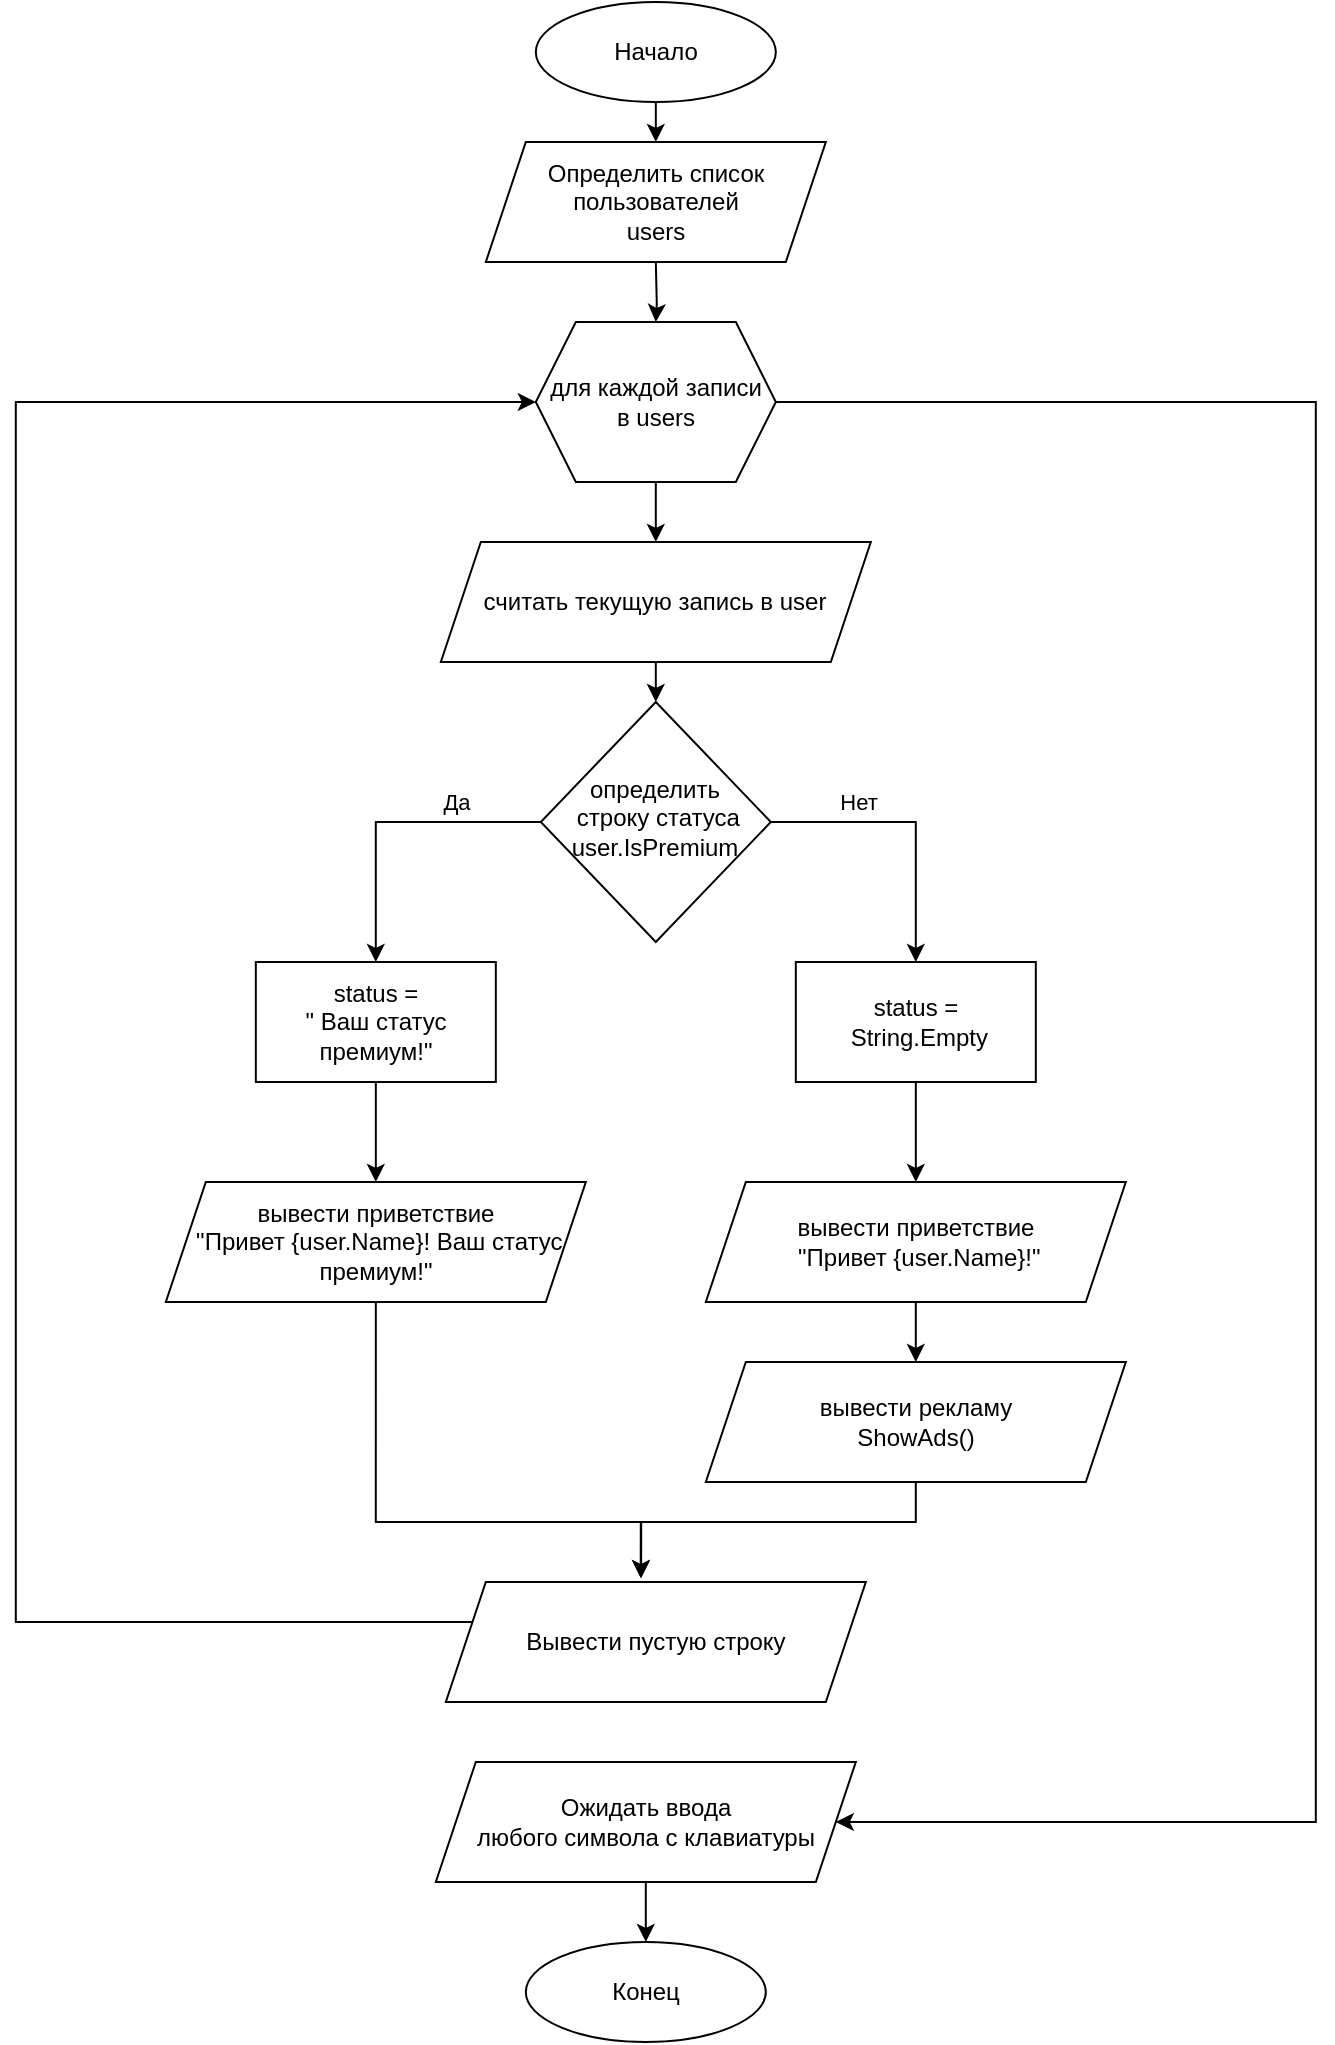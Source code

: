 <mxfile version="20.2.8" type="device"><diagram id="C5RBs43oDa-KdzZeNtuy" name="Page-1"><mxGraphModel dx="3987" dy="2049" grid="1" gridSize="10" guides="1" tooltips="1" connect="1" arrows="1" fold="1" page="1" pageScale="1" pageWidth="827" pageHeight="1169" math="0" shadow="0"><root><mxCell id="WIyWlLk6GJQsqaUBKTNV-0"/><mxCell id="WIyWlLk6GJQsqaUBKTNV-1" parent="WIyWlLk6GJQsqaUBKTNV-0"/><mxCell id="M8Wh7y1dhivnZ_RDHfGC-11" value="" style="edgeStyle=orthogonalEdgeStyle;rounded=0;orthogonalLoop=1;jettySize=auto;html=1;" edge="1" parent="WIyWlLk6GJQsqaUBKTNV-1" source="WIyWlLk6GJQsqaUBKTNV-6" target="M8Wh7y1dhivnZ_RDHfGC-10"><mxGeometry relative="1" as="geometry"/></mxCell><mxCell id="M8Wh7y1dhivnZ_RDHfGC-14" value="Нет" style="edgeLabel;html=1;align=center;verticalAlign=middle;resizable=0;points=[];" vertex="1" connectable="0" parent="M8Wh7y1dhivnZ_RDHfGC-11"><mxGeometry x="-0.839" y="-1" relative="1" as="geometry"><mxPoint x="32" y="-11" as="offset"/></mxGeometry></mxCell><mxCell id="M8Wh7y1dhivnZ_RDHfGC-12" value="" style="edgeStyle=orthogonalEdgeStyle;rounded=0;orthogonalLoop=1;jettySize=auto;html=1;" edge="1" parent="WIyWlLk6GJQsqaUBKTNV-1" source="WIyWlLk6GJQsqaUBKTNV-6" target="M8Wh7y1dhivnZ_RDHfGC-9"><mxGeometry relative="1" as="geometry"/></mxCell><mxCell id="M8Wh7y1dhivnZ_RDHfGC-13" value="Да" style="edgeLabel;html=1;align=center;verticalAlign=middle;resizable=0;points=[];" vertex="1" connectable="0" parent="M8Wh7y1dhivnZ_RDHfGC-12"><mxGeometry x="-0.311" y="-2" relative="1" as="geometry"><mxPoint x="10" y="-8" as="offset"/></mxGeometry></mxCell><mxCell id="WIyWlLk6GJQsqaUBKTNV-6" value="определить&lt;br&gt;&amp;nbsp;строку статуса&lt;br&gt;user.IsPremium" style="rhombus;whiteSpace=wrap;html=1;shadow=0;fontFamily=Helvetica;fontSize=12;align=center;strokeWidth=1;spacing=6;spacingTop=-4;" parent="WIyWlLk6GJQsqaUBKTNV-1" vertex="1"><mxGeometry x="-457.59" y="400" width="115" height="120" as="geometry"/></mxCell><mxCell id="qq2fyfoKfq5HWk63YHYT-4" value="" style="edgeStyle=orthogonalEdgeStyle;rounded=0;orthogonalLoop=1;jettySize=auto;html=1;" parent="WIyWlLk6GJQsqaUBKTNV-1" source="qq2fyfoKfq5HWk63YHYT-0" edge="1"><mxGeometry relative="1" as="geometry"><mxPoint x="-400.09" y="120" as="targetPoint"/></mxGeometry></mxCell><mxCell id="qq2fyfoKfq5HWk63YHYT-0" value="Начало" style="ellipse;whiteSpace=wrap;html=1;" parent="WIyWlLk6GJQsqaUBKTNV-1" vertex="1"><mxGeometry x="-460.09" y="50" width="120" height="50" as="geometry"/></mxCell><mxCell id="qq2fyfoKfq5HWk63YHYT-3" value="" style="edgeStyle=orthogonalEdgeStyle;rounded=0;orthogonalLoop=1;jettySize=auto;html=1;" parent="WIyWlLk6GJQsqaUBKTNV-1" target="qq2fyfoKfq5HWk63YHYT-2" edge="1"><mxGeometry relative="1" as="geometry"><mxPoint x="-400.09" y="180" as="sourcePoint"/></mxGeometry></mxCell><mxCell id="M8Wh7y1dhivnZ_RDHfGC-6" value="" style="edgeStyle=orthogonalEdgeStyle;rounded=0;orthogonalLoop=1;jettySize=auto;html=1;" edge="1" parent="WIyWlLk6GJQsqaUBKTNV-1" source="qq2fyfoKfq5HWk63YHYT-2" target="M8Wh7y1dhivnZ_RDHfGC-4"><mxGeometry relative="1" as="geometry"/></mxCell><mxCell id="M8Wh7y1dhivnZ_RDHfGC-29" value="" style="edgeStyle=orthogonalEdgeStyle;rounded=0;orthogonalLoop=1;jettySize=auto;html=1;entryX=1;entryY=0.5;entryDx=0;entryDy=0;" edge="1" parent="WIyWlLk6GJQsqaUBKTNV-1" source="qq2fyfoKfq5HWk63YHYT-2" target="M8Wh7y1dhivnZ_RDHfGC-33"><mxGeometry relative="1" as="geometry"><mxPoint x="-330.09" y="960.059" as="targetPoint"/><Array as="points"><mxPoint x="-70.09" y="250"/><mxPoint x="-70.09" y="960"/></Array></mxGeometry></mxCell><mxCell id="qq2fyfoKfq5HWk63YHYT-2" value="для каждой записи в&amp;nbsp;users" style="shape=hexagon;perimeter=hexagonPerimeter2;whiteSpace=wrap;html=1;fixedSize=1;" parent="WIyWlLk6GJQsqaUBKTNV-1" vertex="1"><mxGeometry x="-460.09" y="210" width="120" height="80" as="geometry"/></mxCell><mxCell id="M8Wh7y1dhivnZ_RDHfGC-0" value="Определить список пользователей&lt;br&gt;users" style="shape=parallelogram;perimeter=parallelogramPerimeter;whiteSpace=wrap;html=1;fixedSize=1;" vertex="1" parent="WIyWlLk6GJQsqaUBKTNV-1"><mxGeometry x="-485.09" y="120" width="170" height="60" as="geometry"/></mxCell><mxCell id="M8Wh7y1dhivnZ_RDHfGC-7" value="" style="edgeStyle=orthogonalEdgeStyle;rounded=0;orthogonalLoop=1;jettySize=auto;html=1;" edge="1" parent="WIyWlLk6GJQsqaUBKTNV-1" source="M8Wh7y1dhivnZ_RDHfGC-4"><mxGeometry relative="1" as="geometry"><mxPoint x="-400.09" y="400" as="targetPoint"/></mxGeometry></mxCell><mxCell id="M8Wh7y1dhivnZ_RDHfGC-4" value="считать текущую запись в user" style="shape=parallelogram;perimeter=parallelogramPerimeter;whiteSpace=wrap;html=1;fixedSize=1;" vertex="1" parent="WIyWlLk6GJQsqaUBKTNV-1"><mxGeometry x="-507.59" y="320" width="215" height="60" as="geometry"/></mxCell><mxCell id="M8Wh7y1dhivnZ_RDHfGC-19" value="" style="edgeStyle=orthogonalEdgeStyle;rounded=0;orthogonalLoop=1;jettySize=auto;html=1;" edge="1" parent="WIyWlLk6GJQsqaUBKTNV-1" source="M8Wh7y1dhivnZ_RDHfGC-9" target="M8Wh7y1dhivnZ_RDHfGC-15"><mxGeometry relative="1" as="geometry"/></mxCell><mxCell id="M8Wh7y1dhivnZ_RDHfGC-9" value="status = &lt;br&gt;&quot;&amp;nbsp;Ваш статус премиум!&quot;" style="rounded=0;whiteSpace=wrap;html=1;" vertex="1" parent="WIyWlLk6GJQsqaUBKTNV-1"><mxGeometry x="-600.09" y="530" width="120" height="60" as="geometry"/></mxCell><mxCell id="M8Wh7y1dhivnZ_RDHfGC-21" value="" style="edgeStyle=orthogonalEdgeStyle;rounded=0;orthogonalLoop=1;jettySize=auto;html=1;" edge="1" parent="WIyWlLk6GJQsqaUBKTNV-1" source="M8Wh7y1dhivnZ_RDHfGC-10" target="M8Wh7y1dhivnZ_RDHfGC-20"><mxGeometry relative="1" as="geometry"/></mxCell><mxCell id="M8Wh7y1dhivnZ_RDHfGC-10" value="status =&lt;br&gt;&amp;nbsp;String.Empty" style="rounded=0;whiteSpace=wrap;html=1;" vertex="1" parent="WIyWlLk6GJQsqaUBKTNV-1"><mxGeometry x="-330.09" y="530" width="120" height="60" as="geometry"/></mxCell><mxCell id="M8Wh7y1dhivnZ_RDHfGC-27" value="" style="edgeStyle=orthogonalEdgeStyle;rounded=0;orthogonalLoop=1;jettySize=auto;html=1;exitX=0.5;exitY=1;exitDx=0;exitDy=0;entryX=0.464;entryY=-0.033;entryDx=0;entryDy=0;entryPerimeter=0;" edge="1" parent="WIyWlLk6GJQsqaUBKTNV-1" source="M8Wh7y1dhivnZ_RDHfGC-15" target="M8Wh7y1dhivnZ_RDHfGC-32"><mxGeometry relative="1" as="geometry"><mxPoint x="-440.09" y="820" as="targetPoint"/><Array as="points"><mxPoint x="-540.09" y="810"/><mxPoint x="-408.09" y="810"/></Array></mxGeometry></mxCell><mxCell id="M8Wh7y1dhivnZ_RDHfGC-15" value="вывести приветствие&lt;br&gt;&amp;nbsp;&quot;Привет {user.Name}! Ваш статус премиум!&quot;" style="shape=parallelogram;perimeter=parallelogramPerimeter;whiteSpace=wrap;html=1;fixedSize=1;" vertex="1" parent="WIyWlLk6GJQsqaUBKTNV-1"><mxGeometry x="-645.09" y="640" width="210" height="60" as="geometry"/></mxCell><mxCell id="M8Wh7y1dhivnZ_RDHfGC-23" value="" style="edgeStyle=orthogonalEdgeStyle;rounded=0;orthogonalLoop=1;jettySize=auto;html=1;" edge="1" parent="WIyWlLk6GJQsqaUBKTNV-1" source="M8Wh7y1dhivnZ_RDHfGC-20" target="M8Wh7y1dhivnZ_RDHfGC-22"><mxGeometry relative="1" as="geometry"/></mxCell><mxCell id="M8Wh7y1dhivnZ_RDHfGC-20" value="вывести приветствие&lt;br&gt;&amp;nbsp;&quot;Привет {user.Name}!&quot;" style="shape=parallelogram;perimeter=parallelogramPerimeter;whiteSpace=wrap;html=1;fixedSize=1;" vertex="1" parent="WIyWlLk6GJQsqaUBKTNV-1"><mxGeometry x="-375.09" y="640" width="210" height="60" as="geometry"/></mxCell><mxCell id="M8Wh7y1dhivnZ_RDHfGC-25" value="" style="edgeStyle=orthogonalEdgeStyle;rounded=0;orthogonalLoop=1;jettySize=auto;html=1;entryX=0;entryY=0.5;entryDx=0;entryDy=0;" edge="1" parent="WIyWlLk6GJQsqaUBKTNV-1" source="M8Wh7y1dhivnZ_RDHfGC-32" target="qq2fyfoKfq5HWk63YHYT-2"><mxGeometry relative="1" as="geometry"><mxPoint x="-540.09" y="840" as="sourcePoint"/><mxPoint x="-470.09" y="250" as="targetPoint"/><Array as="points"><mxPoint x="-720.09" y="860"/><mxPoint x="-720.09" y="250"/></Array></mxGeometry></mxCell><mxCell id="M8Wh7y1dhivnZ_RDHfGC-31" value="" style="edgeStyle=orthogonalEdgeStyle;rounded=0;orthogonalLoop=1;jettySize=auto;html=1;entryX=0.465;entryY=-0.031;entryDx=0;entryDy=0;entryPerimeter=0;" edge="1" parent="WIyWlLk6GJQsqaUBKTNV-1" source="M8Wh7y1dhivnZ_RDHfGC-22" target="M8Wh7y1dhivnZ_RDHfGC-32"><mxGeometry relative="1" as="geometry"><mxPoint x="-360.09" y="830" as="targetPoint"/><Array as="points"><mxPoint x="-270.09" y="810"/><mxPoint x="-407.09" y="810"/></Array></mxGeometry></mxCell><mxCell id="M8Wh7y1dhivnZ_RDHfGC-22" value="вывести рекламу&lt;br&gt;ShowAds()" style="shape=parallelogram;perimeter=parallelogramPerimeter;whiteSpace=wrap;html=1;fixedSize=1;" vertex="1" parent="WIyWlLk6GJQsqaUBKTNV-1"><mxGeometry x="-375.09" y="730" width="210" height="60" as="geometry"/></mxCell><mxCell id="M8Wh7y1dhivnZ_RDHfGC-32" value="Вывести пустую строку" style="shape=parallelogram;perimeter=parallelogramPerimeter;whiteSpace=wrap;html=1;fixedSize=1;" vertex="1" parent="WIyWlLk6GJQsqaUBKTNV-1"><mxGeometry x="-505.09" y="840" width="210" height="60" as="geometry"/></mxCell><mxCell id="M8Wh7y1dhivnZ_RDHfGC-35" value="" style="edgeStyle=orthogonalEdgeStyle;rounded=0;orthogonalLoop=1;jettySize=auto;html=1;" edge="1" parent="WIyWlLk6GJQsqaUBKTNV-1" source="M8Wh7y1dhivnZ_RDHfGC-33" target="M8Wh7y1dhivnZ_RDHfGC-34"><mxGeometry relative="1" as="geometry"/></mxCell><mxCell id="M8Wh7y1dhivnZ_RDHfGC-33" value="Ожидать ввода &lt;br&gt;любого символа с клавиатуры" style="shape=parallelogram;perimeter=parallelogramPerimeter;whiteSpace=wrap;html=1;fixedSize=1;" vertex="1" parent="WIyWlLk6GJQsqaUBKTNV-1"><mxGeometry x="-510.09" y="930" width="210" height="60" as="geometry"/></mxCell><mxCell id="M8Wh7y1dhivnZ_RDHfGC-34" value="Конец" style="ellipse;whiteSpace=wrap;html=1;" vertex="1" parent="WIyWlLk6GJQsqaUBKTNV-1"><mxGeometry x="-465.09" y="1020" width="120" height="50" as="geometry"/></mxCell></root></mxGraphModel></diagram></mxfile>